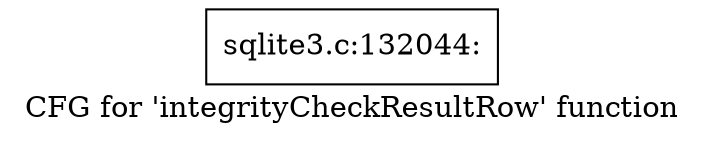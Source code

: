 digraph "CFG for 'integrityCheckResultRow' function" {
	label="CFG for 'integrityCheckResultRow' function";

	Node0x55c0fa23a290 [shape=record,label="{sqlite3.c:132044:}"];
}
